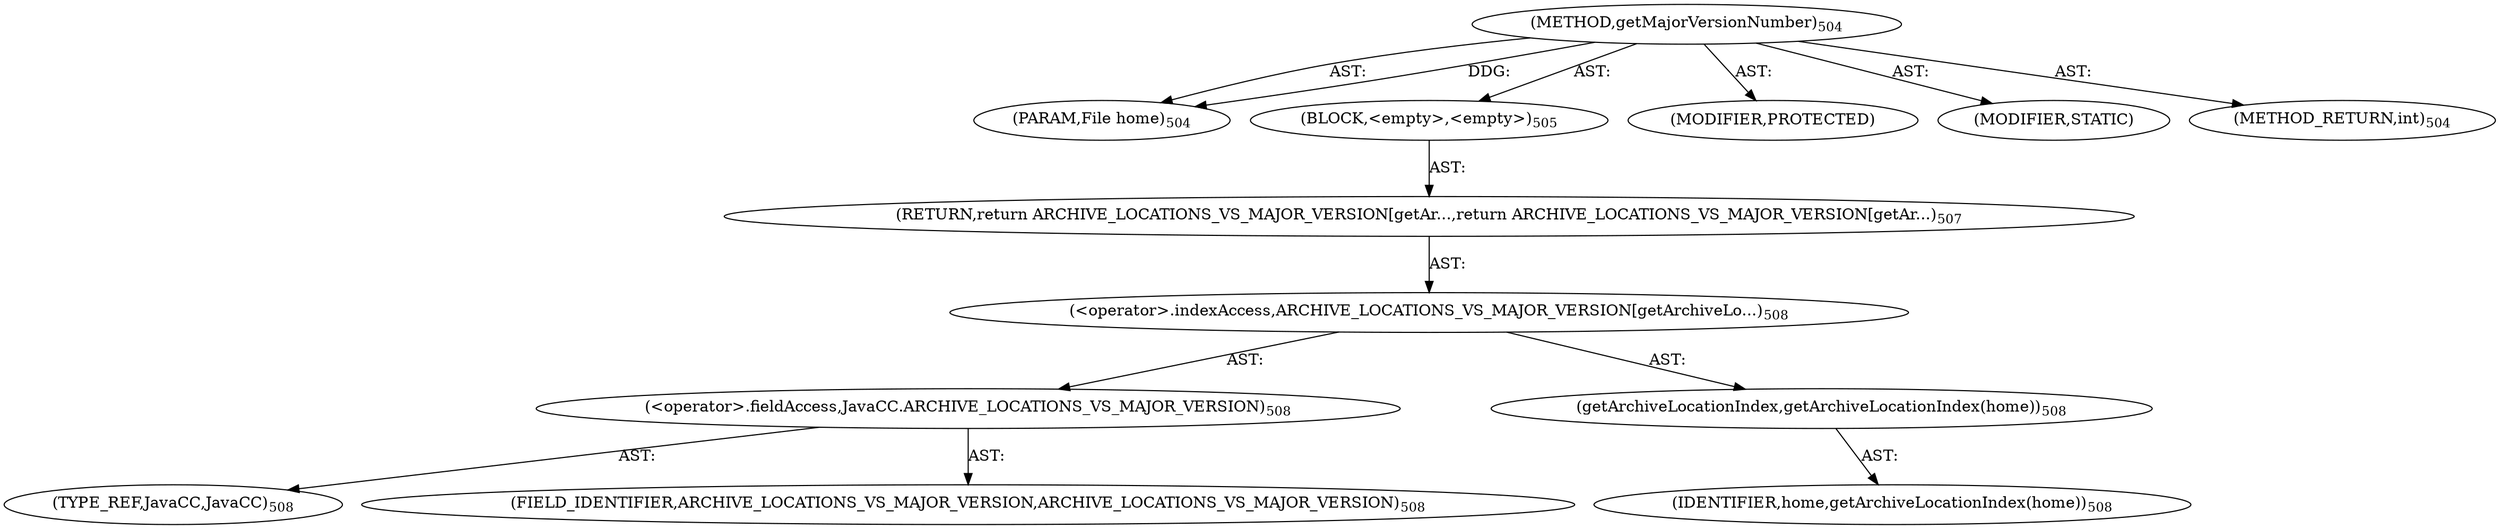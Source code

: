 digraph "getMajorVersionNumber" {  
"111669149725" [label = <(METHOD,getMajorVersionNumber)<SUB>504</SUB>> ]
"115964117046" [label = <(PARAM,File home)<SUB>504</SUB>> ]
"25769803861" [label = <(BLOCK,&lt;empty&gt;,&lt;empty&gt;)<SUB>505</SUB>> ]
"146028888068" [label = <(RETURN,return ARCHIVE_LOCATIONS_VS_MAJOR_VERSION[getAr...,return ARCHIVE_LOCATIONS_VS_MAJOR_VERSION[getAr...)<SUB>507</SUB>> ]
"30064771401" [label = <(&lt;operator&gt;.indexAccess,ARCHIVE_LOCATIONS_VS_MAJOR_VERSION[getArchiveLo...)<SUB>508</SUB>> ]
"30064771402" [label = <(&lt;operator&gt;.fieldAccess,JavaCC.ARCHIVE_LOCATIONS_VS_MAJOR_VERSION)<SUB>508</SUB>> ]
"180388626473" [label = <(TYPE_REF,JavaCC,JavaCC)<SUB>508</SUB>> ]
"55834574949" [label = <(FIELD_IDENTIFIER,ARCHIVE_LOCATIONS_VS_MAJOR_VERSION,ARCHIVE_LOCATIONS_VS_MAJOR_VERSION)<SUB>508</SUB>> ]
"30064771403" [label = <(getArchiveLocationIndex,getArchiveLocationIndex(home))<SUB>508</SUB>> ]
"68719476972" [label = <(IDENTIFIER,home,getArchiveLocationIndex(home))<SUB>508</SUB>> ]
"133143986309" [label = <(MODIFIER,PROTECTED)> ]
"133143986310" [label = <(MODIFIER,STATIC)> ]
"128849018909" [label = <(METHOD_RETURN,int)<SUB>504</SUB>> ]
  "111669149725" -> "115964117046"  [ label = "AST: "] 
  "111669149725" -> "25769803861"  [ label = "AST: "] 
  "111669149725" -> "133143986309"  [ label = "AST: "] 
  "111669149725" -> "133143986310"  [ label = "AST: "] 
  "111669149725" -> "128849018909"  [ label = "AST: "] 
  "25769803861" -> "146028888068"  [ label = "AST: "] 
  "146028888068" -> "30064771401"  [ label = "AST: "] 
  "30064771401" -> "30064771402"  [ label = "AST: "] 
  "30064771401" -> "30064771403"  [ label = "AST: "] 
  "30064771402" -> "180388626473"  [ label = "AST: "] 
  "30064771402" -> "55834574949"  [ label = "AST: "] 
  "30064771403" -> "68719476972"  [ label = "AST: "] 
  "111669149725" -> "115964117046"  [ label = "DDG: "] 
}
